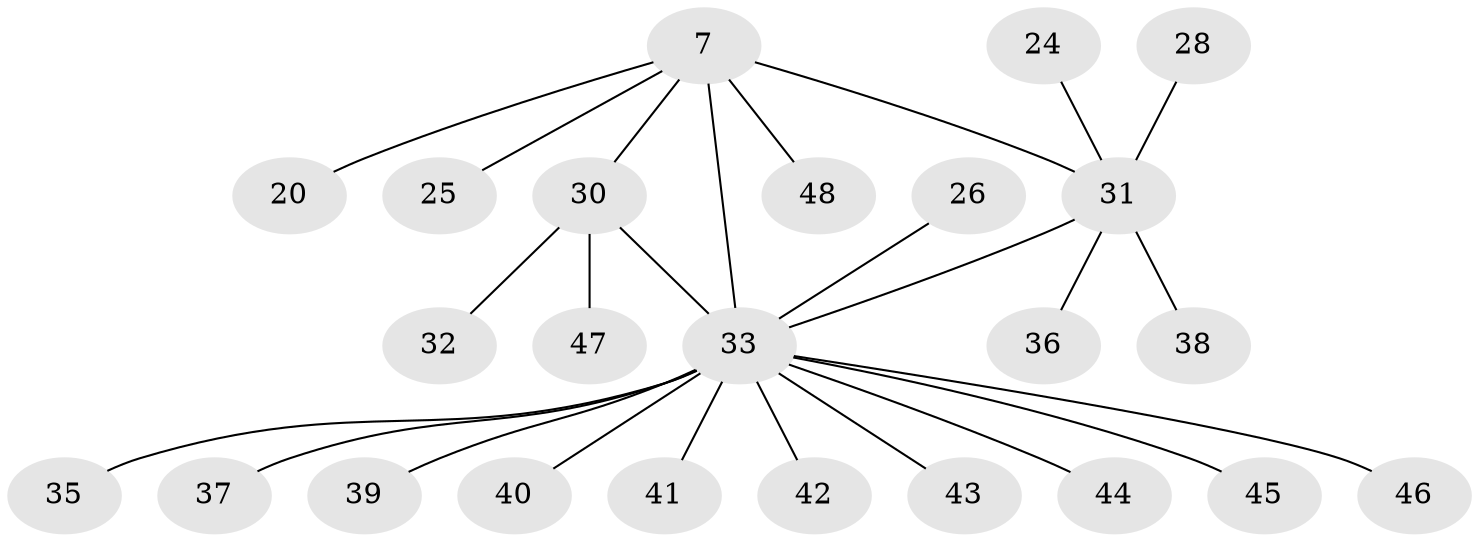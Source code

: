 // original degree distribution, {5: 0.08333333333333333, 6: 0.0625, 2: 0.20833333333333334, 8: 0.020833333333333332, 9: 0.020833333333333332, 1: 0.5625, 7: 0.020833333333333332, 3: 0.020833333333333332}
// Generated by graph-tools (version 1.1) at 2025/55/03/09/25 04:55:01]
// undirected, 24 vertices, 25 edges
graph export_dot {
graph [start="1"]
  node [color=gray90,style=filled];
  7 [super="+3+4"];
  20;
  24;
  25;
  26;
  28;
  30 [super="+15+9"];
  31 [super="+17+5"];
  32 [super="+19"];
  33 [super="+14+11+16+1+12+18+21+22+23"];
  35;
  36;
  37;
  38;
  39;
  40 [super="+34"];
  41;
  42;
  43;
  44 [super="+29"];
  45;
  46;
  47 [super="+27"];
  48;
  7 -- 31 [weight=4];
  7 -- 48;
  7 -- 20;
  7 -- 25;
  7 -- 33 [weight=2];
  7 -- 30 [weight=2];
  24 -- 31;
  26 -- 33;
  28 -- 31;
  30 -- 33 [weight=2];
  30 -- 32;
  30 -- 47;
  31 -- 38;
  31 -- 33 [weight=2];
  31 -- 36;
  33 -- 35;
  33 -- 46;
  33 -- 45;
  33 -- 42;
  33 -- 43;
  33 -- 37;
  33 -- 39;
  33 -- 41;
  33 -- 44;
  33 -- 40;
}
